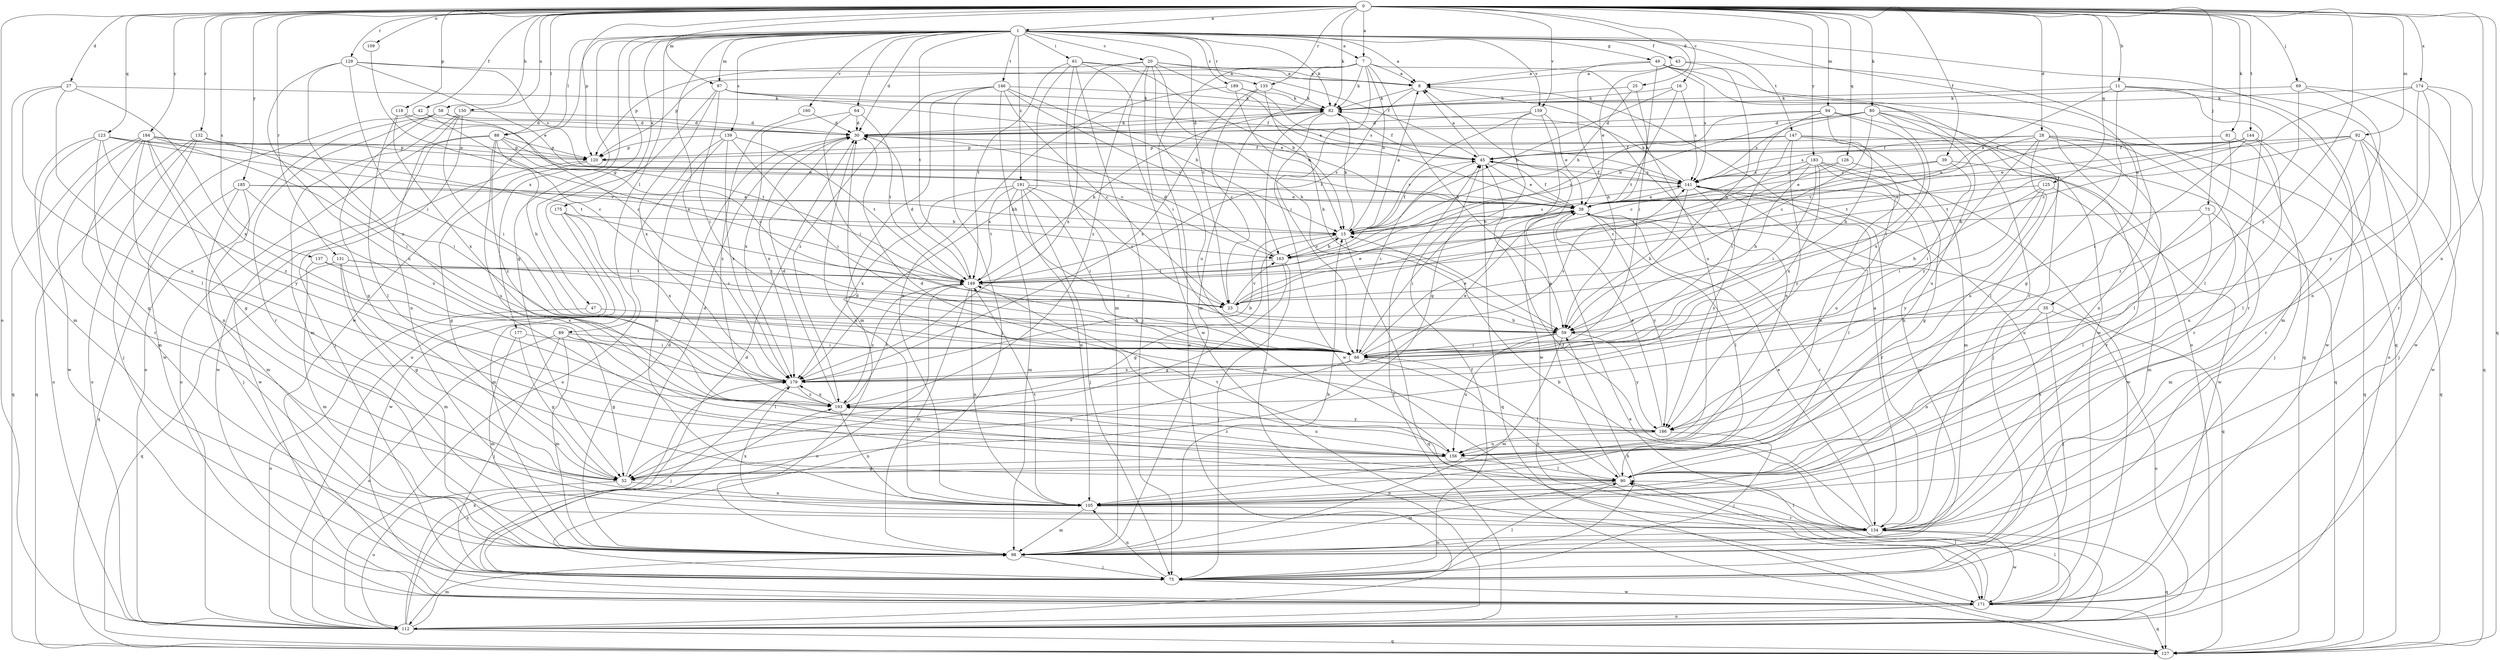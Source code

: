 strict digraph  {
0;
1;
7;
8;
11;
15;
16;
20;
23;
25;
27;
28;
30;
35;
38;
39;
42;
43;
45;
47;
49;
52;
58;
59;
61;
64;
66;
69;
73;
75;
80;
81;
82;
88;
89;
90;
92;
94;
97;
98;
105;
109;
112;
118;
120;
123;
125;
126;
127;
129;
131;
132;
133;
134;
137;
139;
141;
144;
146;
147;
149;
150;
156;
159;
160;
163;
171;
174;
175;
177;
179;
183;
184;
185;
186;
189;
191;
193;
0 -> 1  [label=a];
0 -> 7  [label=a];
0 -> 11  [label=b];
0 -> 16  [label=c];
0 -> 25  [label=d];
0 -> 27  [label=d];
0 -> 28  [label=d];
0 -> 39  [label=f];
0 -> 42  [label=f];
0 -> 58  [label=h];
0 -> 69  [label=j];
0 -> 73  [label=j];
0 -> 80  [label=k];
0 -> 81  [label=k];
0 -> 82  [label=k];
0 -> 88  [label=l];
0 -> 92  [label=m];
0 -> 94  [label=m];
0 -> 97  [label=m];
0 -> 105  [label=n];
0 -> 109  [label=o];
0 -> 112  [label=o];
0 -> 118  [label=p];
0 -> 120  [label=p];
0 -> 123  [label=q];
0 -> 125  [label=q];
0 -> 126  [label=q];
0 -> 127  [label=q];
0 -> 129  [label=r];
0 -> 131  [label=r];
0 -> 132  [label=r];
0 -> 133  [label=r];
0 -> 137  [label=s];
0 -> 144  [label=t];
0 -> 150  [label=u];
0 -> 159  [label=v];
0 -> 174  [label=x];
0 -> 183  [label=y];
0 -> 184  [label=y];
0 -> 185  [label=y];
0 -> 186  [label=y];
1 -> 7  [label=a];
1 -> 8  [label=a];
1 -> 20  [label=c];
1 -> 23  [label=c];
1 -> 30  [label=d];
1 -> 35  [label=e];
1 -> 43  [label=f];
1 -> 47  [label=g];
1 -> 49  [label=g];
1 -> 52  [label=g];
1 -> 61  [label=i];
1 -> 64  [label=i];
1 -> 82  [label=k];
1 -> 88  [label=l];
1 -> 89  [label=l];
1 -> 97  [label=m];
1 -> 127  [label=q];
1 -> 133  [label=r];
1 -> 139  [label=s];
1 -> 146  [label=t];
1 -> 147  [label=t];
1 -> 149  [label=t];
1 -> 159  [label=v];
1 -> 160  [label=v];
1 -> 171  [label=w];
1 -> 175  [label=x];
1 -> 177  [label=x];
1 -> 179  [label=x];
1 -> 189  [label=z];
1 -> 191  [label=z];
7 -> 8  [label=a];
7 -> 15  [label=b];
7 -> 59  [label=h];
7 -> 66  [label=i];
7 -> 82  [label=k];
7 -> 98  [label=m];
7 -> 112  [label=o];
7 -> 120  [label=p];
7 -> 156  [label=u];
8 -> 82  [label=k];
8 -> 105  [label=n];
8 -> 149  [label=t];
11 -> 38  [label=e];
11 -> 52  [label=g];
11 -> 82  [label=k];
11 -> 112  [label=o];
11 -> 134  [label=r];
11 -> 171  [label=w];
15 -> 8  [label=a];
15 -> 45  [label=f];
15 -> 52  [label=g];
15 -> 82  [label=k];
15 -> 127  [label=q];
15 -> 141  [label=s];
15 -> 163  [label=v];
16 -> 15  [label=b];
16 -> 82  [label=k];
16 -> 141  [label=s];
16 -> 149  [label=t];
20 -> 8  [label=a];
20 -> 38  [label=e];
20 -> 45  [label=f];
20 -> 59  [label=h];
20 -> 66  [label=i];
20 -> 120  [label=p];
20 -> 156  [label=u];
20 -> 179  [label=x];
20 -> 193  [label=z];
23 -> 38  [label=e];
23 -> 59  [label=h];
23 -> 163  [label=v];
25 -> 15  [label=b];
25 -> 38  [label=e];
25 -> 82  [label=k];
27 -> 82  [label=k];
27 -> 90  [label=l];
27 -> 98  [label=m];
27 -> 156  [label=u];
27 -> 179  [label=x];
28 -> 90  [label=l];
28 -> 120  [label=p];
28 -> 127  [label=q];
28 -> 134  [label=r];
28 -> 141  [label=s];
28 -> 156  [label=u];
28 -> 163  [label=v];
28 -> 193  [label=z];
30 -> 45  [label=f];
30 -> 82  [label=k];
30 -> 105  [label=n];
30 -> 179  [label=x];
35 -> 59  [label=h];
35 -> 75  [label=j];
35 -> 105  [label=n];
35 -> 112  [label=o];
38 -> 15  [label=b];
38 -> 45  [label=f];
38 -> 66  [label=i];
38 -> 90  [label=l];
38 -> 127  [label=q];
38 -> 134  [label=r];
38 -> 186  [label=y];
39 -> 38  [label=e];
39 -> 66  [label=i];
39 -> 134  [label=r];
39 -> 141  [label=s];
42 -> 23  [label=c];
42 -> 30  [label=d];
42 -> 171  [label=w];
43 -> 8  [label=a];
43 -> 38  [label=e];
43 -> 59  [label=h];
43 -> 127  [label=q];
45 -> 8  [label=a];
45 -> 38  [label=e];
45 -> 66  [label=i];
45 -> 127  [label=q];
45 -> 141  [label=s];
47 -> 59  [label=h];
47 -> 112  [label=o];
49 -> 8  [label=a];
49 -> 59  [label=h];
49 -> 66  [label=i];
49 -> 112  [label=o];
49 -> 134  [label=r];
49 -> 141  [label=s];
49 -> 171  [label=w];
52 -> 30  [label=d];
52 -> 105  [label=n];
52 -> 112  [label=o];
58 -> 23  [label=c];
58 -> 30  [label=d];
58 -> 52  [label=g];
58 -> 112  [label=o];
58 -> 134  [label=r];
59 -> 66  [label=i];
59 -> 98  [label=m];
59 -> 156  [label=u];
59 -> 186  [label=y];
61 -> 8  [label=a];
61 -> 15  [label=b];
61 -> 75  [label=j];
61 -> 98  [label=m];
61 -> 149  [label=t];
61 -> 171  [label=w];
61 -> 179  [label=x];
64 -> 30  [label=d];
64 -> 66  [label=i];
64 -> 149  [label=t];
64 -> 179  [label=x];
66 -> 38  [label=e];
66 -> 52  [label=g];
66 -> 90  [label=l];
66 -> 134  [label=r];
66 -> 141  [label=s];
66 -> 179  [label=x];
69 -> 82  [label=k];
69 -> 90  [label=l];
69 -> 98  [label=m];
69 -> 171  [label=w];
73 -> 15  [label=b];
73 -> 90  [label=l];
73 -> 98  [label=m];
73 -> 156  [label=u];
75 -> 30  [label=d];
75 -> 45  [label=f];
75 -> 59  [label=h];
75 -> 90  [label=l];
75 -> 105  [label=n];
75 -> 171  [label=w];
80 -> 15  [label=b];
80 -> 23  [label=c];
80 -> 30  [label=d];
80 -> 90  [label=l];
80 -> 105  [label=n];
80 -> 141  [label=s];
80 -> 156  [label=u];
80 -> 179  [label=x];
81 -> 45  [label=f];
81 -> 75  [label=j];
81 -> 193  [label=z];
82 -> 30  [label=d];
82 -> 45  [label=f];
82 -> 112  [label=o];
82 -> 171  [label=w];
88 -> 23  [label=c];
88 -> 59  [label=h];
88 -> 112  [label=o];
88 -> 120  [label=p];
88 -> 156  [label=u];
88 -> 163  [label=v];
88 -> 171  [label=w];
88 -> 193  [label=z];
89 -> 52  [label=g];
89 -> 66  [label=i];
89 -> 75  [label=j];
89 -> 90  [label=l];
89 -> 98  [label=m];
89 -> 112  [label=o];
90 -> 8  [label=a];
90 -> 98  [label=m];
90 -> 105  [label=n];
90 -> 149  [label=t];
92 -> 38  [label=e];
92 -> 45  [label=f];
92 -> 75  [label=j];
92 -> 90  [label=l];
92 -> 134  [label=r];
92 -> 149  [label=t];
92 -> 171  [label=w];
94 -> 23  [label=c];
94 -> 30  [label=d];
94 -> 59  [label=h];
94 -> 66  [label=i];
94 -> 127  [label=q];
94 -> 163  [label=v];
97 -> 38  [label=e];
97 -> 45  [label=f];
97 -> 66  [label=i];
97 -> 82  [label=k];
97 -> 112  [label=o];
97 -> 179  [label=x];
98 -> 15  [label=b];
98 -> 30  [label=d];
98 -> 75  [label=j];
105 -> 98  [label=m];
105 -> 134  [label=r];
105 -> 149  [label=t];
109 -> 149  [label=t];
112 -> 38  [label=e];
112 -> 45  [label=f];
112 -> 90  [label=l];
112 -> 98  [label=m];
112 -> 127  [label=q];
112 -> 179  [label=x];
112 -> 193  [label=z];
118 -> 30  [label=d];
118 -> 90  [label=l];
118 -> 149  [label=t];
118 -> 179  [label=x];
120 -> 52  [label=g];
120 -> 141  [label=s];
120 -> 171  [label=w];
123 -> 38  [label=e];
123 -> 52  [label=g];
123 -> 112  [label=o];
123 -> 120  [label=p];
123 -> 134  [label=r];
123 -> 163  [label=v];
123 -> 193  [label=z];
125 -> 38  [label=e];
125 -> 59  [label=h];
125 -> 66  [label=i];
125 -> 98  [label=m];
125 -> 186  [label=y];
126 -> 23  [label=c];
126 -> 141  [label=s];
126 -> 171  [label=w];
129 -> 8  [label=a];
129 -> 38  [label=e];
129 -> 66  [label=i];
129 -> 141  [label=s];
129 -> 156  [label=u];
129 -> 193  [label=z];
131 -> 23  [label=c];
131 -> 52  [label=g];
131 -> 98  [label=m];
131 -> 127  [label=q];
131 -> 149  [label=t];
132 -> 66  [label=i];
132 -> 75  [label=j];
132 -> 112  [label=o];
132 -> 120  [label=p];
132 -> 127  [label=q];
133 -> 23  [label=c];
133 -> 59  [label=h];
133 -> 82  [label=k];
133 -> 179  [label=x];
134 -> 8  [label=a];
134 -> 15  [label=b];
134 -> 38  [label=e];
134 -> 45  [label=f];
134 -> 90  [label=l];
134 -> 98  [label=m];
134 -> 127  [label=q];
134 -> 171  [label=w];
134 -> 179  [label=x];
137 -> 98  [label=m];
137 -> 149  [label=t];
137 -> 179  [label=x];
139 -> 66  [label=i];
139 -> 105  [label=n];
139 -> 112  [label=o];
139 -> 120  [label=p];
139 -> 149  [label=t];
139 -> 179  [label=x];
141 -> 38  [label=e];
141 -> 45  [label=f];
141 -> 59  [label=h];
141 -> 82  [label=k];
141 -> 90  [label=l];
141 -> 98  [label=m];
141 -> 134  [label=r];
141 -> 186  [label=y];
144 -> 38  [label=e];
144 -> 45  [label=f];
144 -> 66  [label=i];
144 -> 105  [label=n];
144 -> 127  [label=q];
144 -> 149  [label=t];
146 -> 15  [label=b];
146 -> 23  [label=c];
146 -> 59  [label=h];
146 -> 75  [label=j];
146 -> 82  [label=k];
146 -> 98  [label=m];
146 -> 163  [label=v];
146 -> 193  [label=z];
147 -> 45  [label=f];
147 -> 66  [label=i];
147 -> 75  [label=j];
147 -> 98  [label=m];
147 -> 105  [label=n];
147 -> 120  [label=p];
147 -> 186  [label=y];
149 -> 23  [label=c];
149 -> 30  [label=d];
149 -> 82  [label=k];
149 -> 98  [label=m];
149 -> 105  [label=n];
149 -> 112  [label=o];
149 -> 193  [label=z];
150 -> 30  [label=d];
150 -> 66  [label=i];
150 -> 75  [label=j];
150 -> 98  [label=m];
150 -> 105  [label=n];
156 -> 30  [label=d];
156 -> 52  [label=g];
156 -> 90  [label=l];
156 -> 193  [label=z];
159 -> 30  [label=d];
159 -> 38  [label=e];
159 -> 52  [label=g];
159 -> 163  [label=v];
159 -> 171  [label=w];
160 -> 30  [label=d];
160 -> 193  [label=z];
163 -> 15  [label=b];
163 -> 30  [label=d];
163 -> 52  [label=g];
163 -> 75  [label=j];
163 -> 149  [label=t];
171 -> 90  [label=l];
171 -> 112  [label=o];
171 -> 127  [label=q];
171 -> 141  [label=s];
174 -> 23  [label=c];
174 -> 82  [label=k];
174 -> 105  [label=n];
174 -> 127  [label=q];
174 -> 134  [label=r];
174 -> 186  [label=y];
175 -> 15  [label=b];
175 -> 98  [label=m];
175 -> 171  [label=w];
175 -> 179  [label=x];
177 -> 52  [label=g];
177 -> 66  [label=i];
177 -> 98  [label=m];
179 -> 15  [label=b];
179 -> 38  [label=e];
179 -> 75  [label=j];
179 -> 193  [label=z];
183 -> 52  [label=g];
183 -> 59  [label=h];
183 -> 66  [label=i];
183 -> 141  [label=s];
183 -> 149  [label=t];
183 -> 156  [label=u];
183 -> 171  [label=w];
183 -> 179  [label=x];
184 -> 52  [label=g];
184 -> 66  [label=i];
184 -> 98  [label=m];
184 -> 105  [label=n];
184 -> 120  [label=p];
184 -> 127  [label=q];
184 -> 149  [label=t];
184 -> 171  [label=w];
184 -> 186  [label=y];
185 -> 15  [label=b];
185 -> 38  [label=e];
185 -> 75  [label=j];
185 -> 98  [label=m];
185 -> 127  [label=q];
185 -> 179  [label=x];
186 -> 30  [label=d];
186 -> 38  [label=e];
186 -> 75  [label=j];
186 -> 156  [label=u];
189 -> 15  [label=b];
189 -> 82  [label=k];
189 -> 105  [label=n];
189 -> 141  [label=s];
191 -> 23  [label=c];
191 -> 38  [label=e];
191 -> 66  [label=i];
191 -> 75  [label=j];
191 -> 98  [label=m];
191 -> 105  [label=n];
191 -> 149  [label=t];
191 -> 179  [label=x];
193 -> 30  [label=d];
193 -> 105  [label=n];
193 -> 149  [label=t];
193 -> 156  [label=u];
193 -> 179  [label=x];
193 -> 186  [label=y];
}
